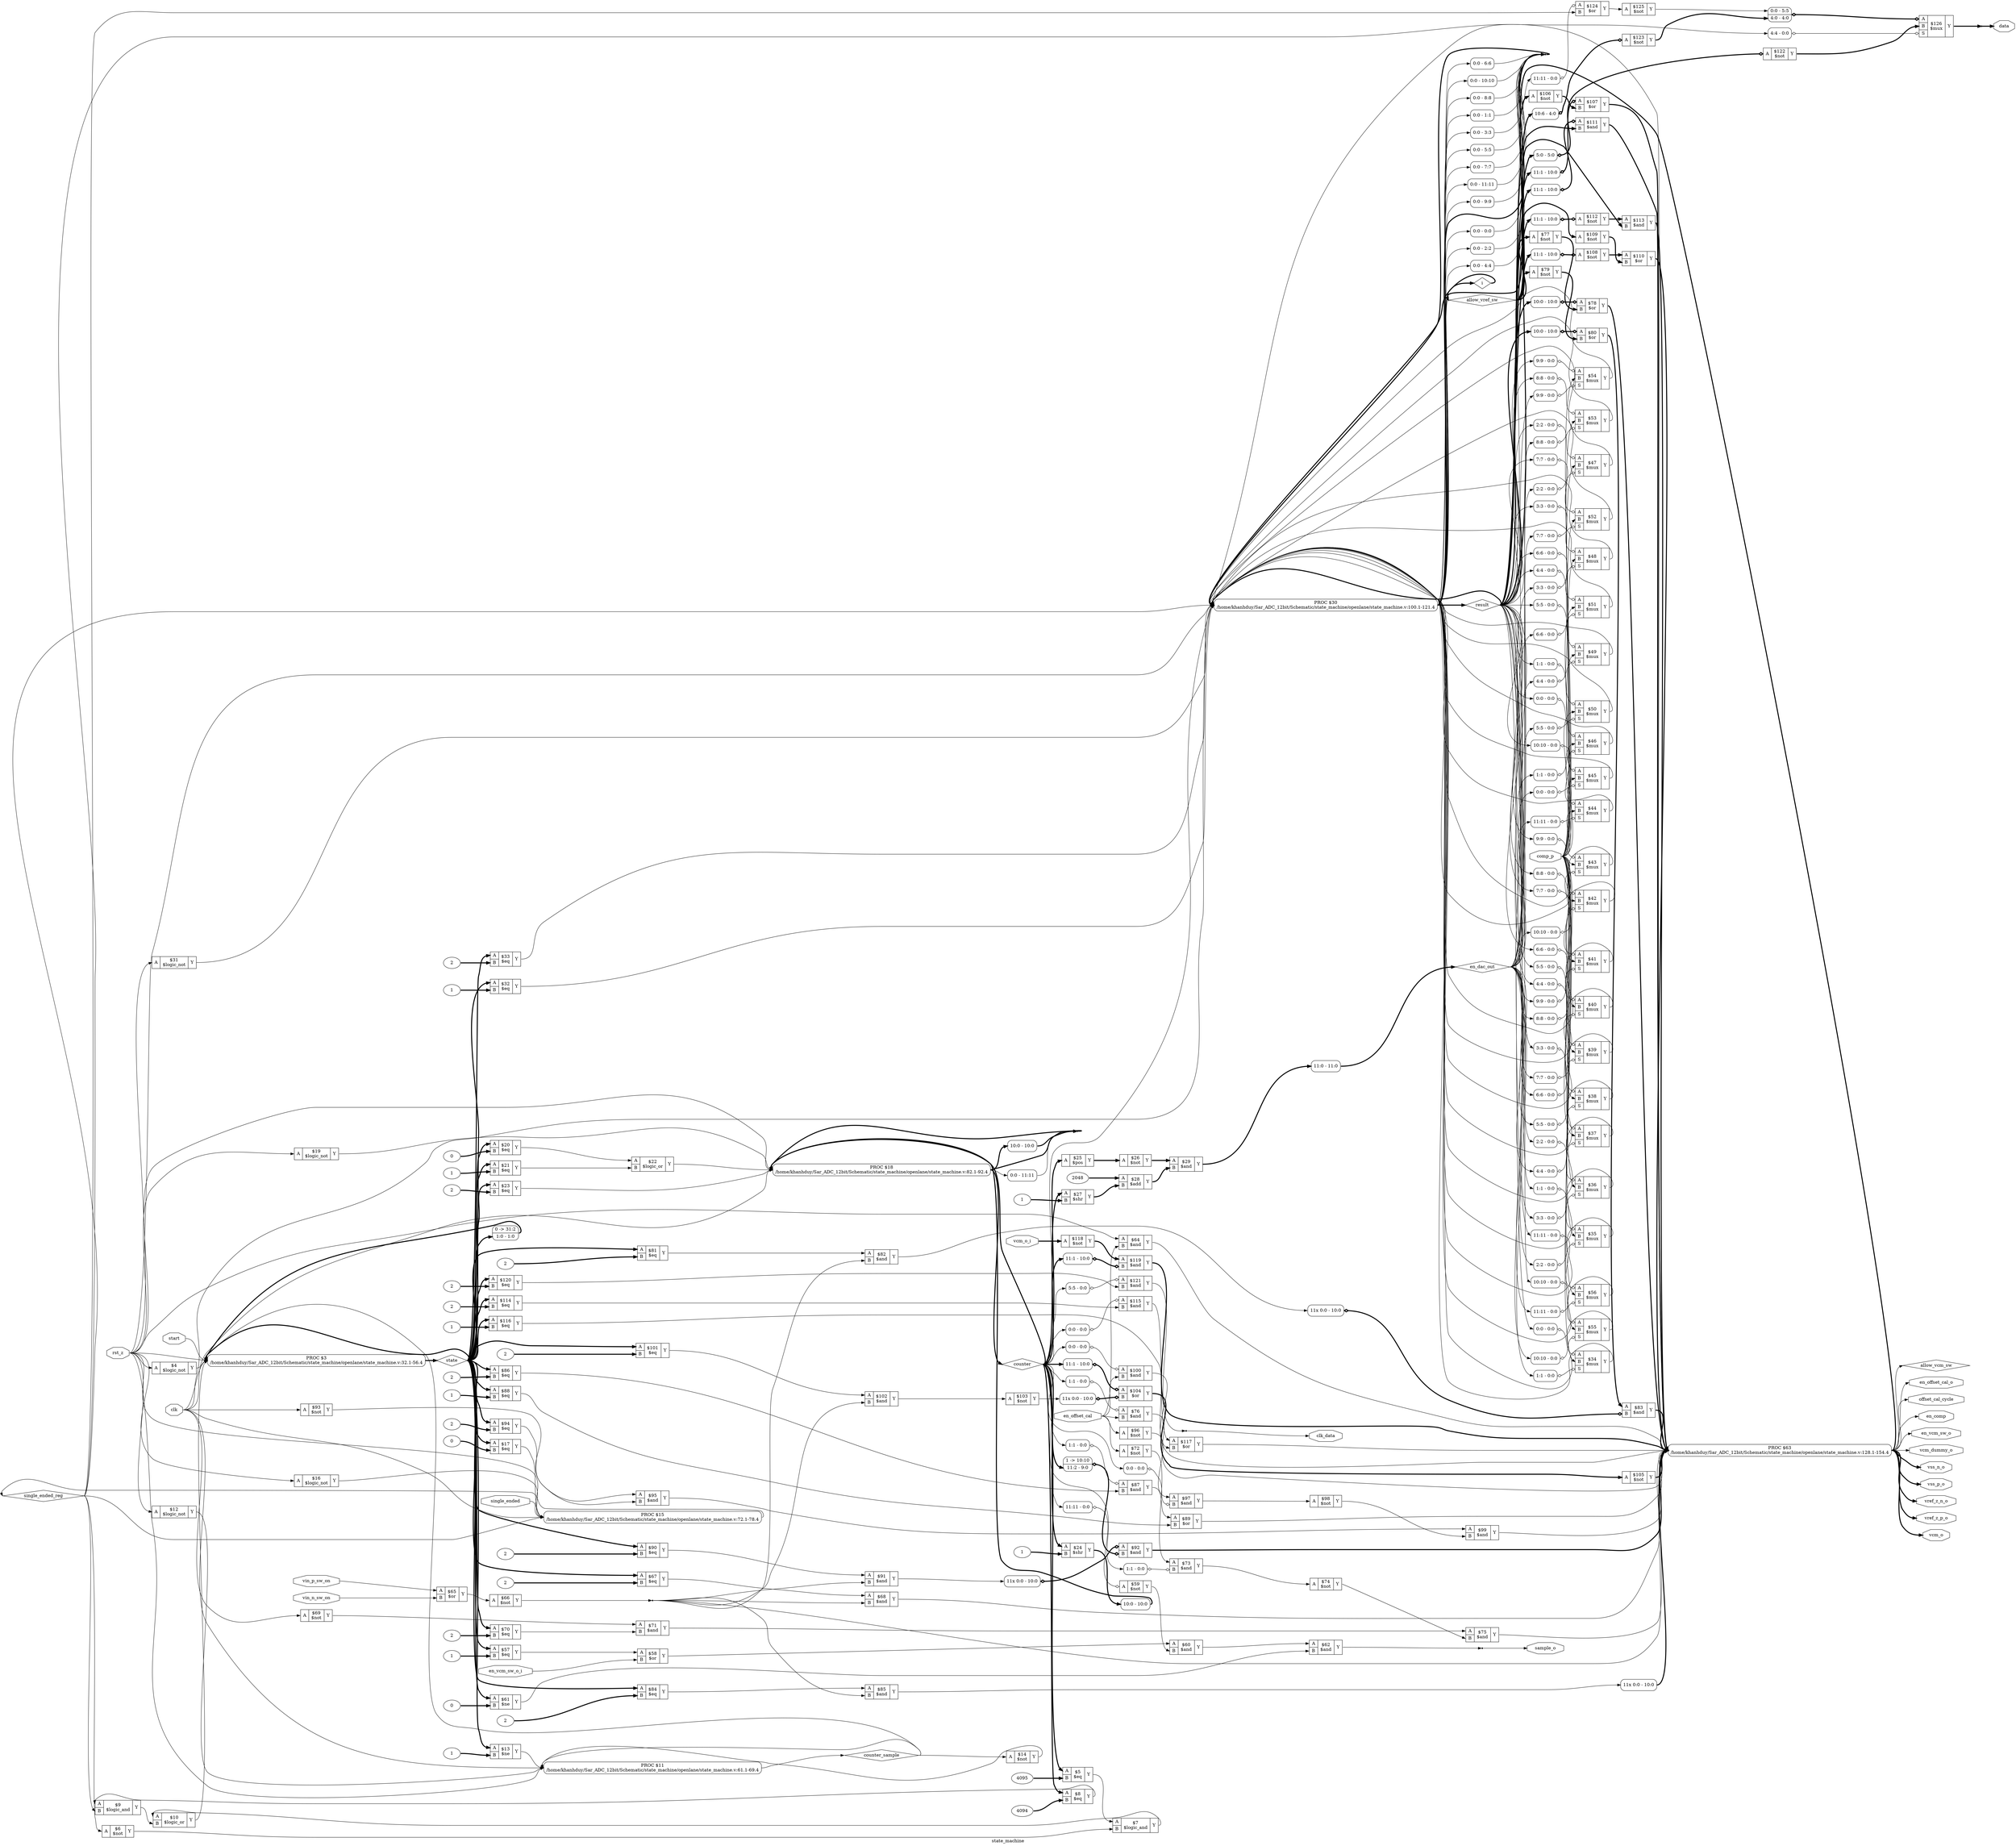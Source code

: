 digraph "state_machine" {
label="state_machine";
rankdir="LR";
remincross=true;
n151 [ shape=diamond, label="allow_vref_sw", color="black", fontcolor="black"];
n152 [ shape=diamond, label="allow_vcm_sw", color="black", fontcolor="black"];
n153 [ shape=diamond, label="en_dac_out", color="black", fontcolor="black"];
n154 [ shape=diamond, label="i", color="black", fontcolor="black"];
n155 [ shape=diamond, label="counter", color="black", fontcolor="black"];
n156 [ shape=diamond, label="single_ended_reg", color="black", fontcolor="black"];
n157 [ shape=diamond, label="counter_sample", color="black", fontcolor="black"];
n158 [ shape=diamond, label="result", color="black", fontcolor="black"];
n159 [ shape=diamond, label="state", color="black", fontcolor="black"];
n160 [ shape=octagon, label="en_offset_cal_o", color="black", fontcolor="black"];
n161 [ shape=octagon, label="offset_cal_cycle", color="black", fontcolor="black"];
n162 [ shape=octagon, label="en_comp", color="black", fontcolor="black"];
n163 [ shape=octagon, label="en_vcm_sw_o", color="black", fontcolor="black"];
n164 [ shape=octagon, label="vcm_dummy_o", color="black", fontcolor="black"];
n165 [ shape=octagon, label="vss_n_o", color="black", fontcolor="black"];
n166 [ shape=octagon, label="vss_p_o", color="black", fontcolor="black"];
n167 [ shape=octagon, label="vref_z_n_o", color="black", fontcolor="black"];
n168 [ shape=octagon, label="vref_z_p_o", color="black", fontcolor="black"];
n169 [ shape=octagon, label="vcm_o", color="black", fontcolor="black"];
n170 [ shape=octagon, label="sample_o", color="black", fontcolor="black"];
n171 [ shape=octagon, label="clk_data", color="black", fontcolor="black"];
n172 [ shape=octagon, label="data", color="black", fontcolor="black"];
n173 [ shape=octagon, label="vcm_o_i", color="black", fontcolor="black"];
n174 [ shape=octagon, label="en_vcm_sw_o_i", color="black", fontcolor="black"];
n175 [ shape=octagon, label="vin_n_sw_on", color="black", fontcolor="black"];
n176 [ shape=octagon, label="vin_p_sw_on", color="black", fontcolor="black"];
n177 [ shape=octagon, label="comp_p", color="black", fontcolor="black"];
n178 [ shape=octagon, label="en_offset_cal", color="black", fontcolor="black"];
n179 [ shape=octagon, label="single_ended", color="black", fontcolor="black"];
n180 [ shape=octagon, label="start", color="black", fontcolor="black"];
n181 [ shape=octagon, label="rst_z", color="black", fontcolor="black"];
n182 [ shape=octagon, label="clk", color="black", fontcolor="black"];
c187 [ shape=record, label="{{<p183> A|<p184> B|<p185> S}|$126\n$mux|{<p186> Y}}",  ];
x0 [ shape=record, style=rounded, label="<s0> 4:4 - 0:0 ", color="black", fontcolor="black" ];
x0:e -> c187:p185:w [arrowhead=odiamond, arrowtail=odiamond, dir=both, color="black", fontcolor="black", label=""];
x1 [ shape=record, style=rounded, label="<s1> 0:0 - 5:5 |<s0> 4:0 - 4:0 ", color="black", fontcolor="black" ];
x1:e -> c187:p183:w [arrowhead=odiamond, arrowtail=odiamond, dir=both, color="black", fontcolor="black", style="setlinewidth(3)", label=""];
c188 [ shape=record, label="{{<p183> A}|$125\n$not|{<p186> Y}}",  ];
c189 [ shape=record, label="{{<p183> A|<p184> B}|$124\n$or|{<p186> Y}}",  ];
x2 [ shape=record, style=rounded, label="<s0> 11:11 - 0:0 ", color="black", fontcolor="black" ];
x2:e -> c189:p183:w [arrowhead=odiamond, arrowtail=odiamond, dir=both, color="black", fontcolor="black", label=""];
c190 [ shape=record, label="{{<p183> A}|$123\n$not|{<p186> Y}}",  ];
x3 [ shape=record, style=rounded, label="<s0> 10:6 - 4:0 ", color="black", fontcolor="black" ];
x3:e -> c190:p183:w [arrowhead=odiamond, arrowtail=odiamond, dir=both, color="black", fontcolor="black", style="setlinewidth(3)", label=""];
c191 [ shape=record, label="{{<p183> A}|$122\n$not|{<p186> Y}}",  ];
x4 [ shape=record, style=rounded, label="<s0> 5:0 - 5:0 ", color="black", fontcolor="black" ];
x4:e -> c191:p183:w [arrowhead=odiamond, arrowtail=odiamond, dir=both, color="black", fontcolor="black", style="setlinewidth(3)", label=""];
c192 [ shape=record, label="{{<p183> A|<p184> B}|$121\n$and|{<p186> Y}}",  ];
x5 [ shape=record, style=rounded, label="<s0> 5:5 - 0:0 ", color="black", fontcolor="black" ];
x5:e -> c192:p183:w [arrowhead=odiamond, arrowtail=odiamond, dir=both, color="black", fontcolor="black", label=""];
v6 [ label="2" ];
c193 [ shape=record, label="{{<p183> A|<p184> B}|$120\n$eq|{<p186> Y}}",  ];
c194 [ shape=record, label="{{<p183> A|<p184> B}|$119\n$and|{<p186> Y}}",  ];
x7 [ shape=record, style=rounded, label="<s0> 11:1 - 10:0 ", color="black", fontcolor="black" ];
x7:e -> c194:p184:w [arrowhead=odiamond, arrowtail=odiamond, dir=both, color="black", fontcolor="black", style="setlinewidth(3)", label=""];
c195 [ shape=record, label="{{<p183> A}|$118\n$not|{<p186> Y}}",  ];
c196 [ shape=record, label="{{<p183> A|<p184> B}|$117\n$or|{<p186> Y}}",  ];
v8 [ label="1" ];
c197 [ shape=record, label="{{<p183> A|<p184> B}|$116\n$eq|{<p186> Y}}",  ];
c198 [ shape=record, label="{{<p183> A|<p184> B}|$115\n$and|{<p186> Y}}",  ];
x9 [ shape=record, style=rounded, label="<s0> 0:0 - 0:0 ", color="black", fontcolor="black" ];
x9:e -> c198:p183:w [arrowhead=odiamond, arrowtail=odiamond, dir=both, color="black", fontcolor="black", label=""];
v10 [ label="2" ];
c199 [ shape=record, label="{{<p183> A|<p184> B}|$114\n$eq|{<p186> Y}}",  ];
c200 [ shape=record, label="{{<p183> A|<p184> B}|$113\n$and|{<p186> Y}}",  ];
c201 [ shape=record, label="{{<p183> A}|$112\n$not|{<p186> Y}}",  ];
x11 [ shape=record, style=rounded, label="<s0> 11:1 - 10:0 ", color="black", fontcolor="black" ];
x11:e -> c201:p183:w [arrowhead=odiamond, arrowtail=odiamond, dir=both, color="black", fontcolor="black", style="setlinewidth(3)", label=""];
c202 [ shape=record, label="{{<p183> A|<p184> B}|$111\n$and|{<p186> Y}}",  ];
x12 [ shape=record, style=rounded, label="<s0> 11:1 - 10:0 ", color="black", fontcolor="black" ];
x12:e -> c202:p183:w [arrowhead=odiamond, arrowtail=odiamond, dir=both, color="black", fontcolor="black", style="setlinewidth(3)", label=""];
c203 [ shape=record, label="{{<p183> A|<p184> B}|$110\n$or|{<p186> Y}}",  ];
c204 [ shape=record, label="{{<p183> A}|$109\n$not|{<p186> Y}}",  ];
c205 [ shape=record, label="{{<p183> A}|$108\n$not|{<p186> Y}}",  ];
x13 [ shape=record, style=rounded, label="<s0> 11:1 - 10:0 ", color="black", fontcolor="black" ];
x13:e -> c205:p183:w [arrowhead=odiamond, arrowtail=odiamond, dir=both, color="black", fontcolor="black", style="setlinewidth(3)", label=""];
c206 [ shape=record, label="{{<p183> A|<p184> B}|$107\n$or|{<p186> Y}}",  ];
x14 [ shape=record, style=rounded, label="<s0> 11:1 - 10:0 ", color="black", fontcolor="black" ];
x14:e -> c206:p183:w [arrowhead=odiamond, arrowtail=odiamond, dir=both, color="black", fontcolor="black", style="setlinewidth(3)", label=""];
c207 [ shape=record, label="{{<p183> A}|$106\n$not|{<p186> Y}}",  ];
c208 [ shape=record, label="{{<p183> A}|$105\n$not|{<p186> Y}}",  ];
c209 [ shape=record, label="{{<p183> A|<p184> B}|$104\n$or|{<p186> Y}}",  ];
x15 [ shape=record, style=rounded, label="<s10> 11x 0:0 - 10:0 ", color="black", fontcolor="black" ];
x15:e -> c209:p184:w [arrowhead=odiamond, arrowtail=odiamond, dir=both, color="black", fontcolor="black", style="setlinewidth(3)", label=""];
x16 [ shape=record, style=rounded, label="<s0> 11:1 - 10:0 ", color="black", fontcolor="black" ];
x16:e -> c209:p183:w [arrowhead=odiamond, arrowtail=odiamond, dir=both, color="black", fontcolor="black", style="setlinewidth(3)", label=""];
c210 [ shape=record, label="{{<p183> A}|$103\n$not|{<p186> Y}}",  ];
c211 [ shape=record, label="{{<p183> A|<p184> B}|$102\n$and|{<p186> Y}}",  ];
v17 [ label="2" ];
c212 [ shape=record, label="{{<p183> A|<p184> B}|$101\n$eq|{<p186> Y}}",  ];
c213 [ shape=record, label="{{<p183> A|<p184> B}|$100\n$and|{<p186> Y}}",  ];
x18 [ shape=record, style=rounded, label="<s0> 0:0 - 0:0 ", color="black", fontcolor="black" ];
x18:e -> c213:p183:w [arrowhead=odiamond, arrowtail=odiamond, dir=both, color="black", fontcolor="black", label=""];
c214 [ shape=record, label="{{<p183> A|<p184> B}|$99\n$and|{<p186> Y}}",  ];
c215 [ shape=record, label="{{<p183> A}|$98\n$not|{<p186> Y}}",  ];
c216 [ shape=record, label="{{<p183> A|<p184> B}|$97\n$and|{<p186> Y}}",  ];
x19 [ shape=record, style=rounded, label="<s0> 0:0 - 0:0 ", color="black", fontcolor="black" ];
x19:e -> c216:p184:w [arrowhead=odiamond, arrowtail=odiamond, dir=both, color="black", fontcolor="black", label=""];
c217 [ shape=record, label="{{<p183> A}|$96\n$not|{<p186> Y}}",  ];
c218 [ shape=record, label="{{<p183> A|<p184> B}|$95\n$and|{<p186> Y}}",  ];
v20 [ label="2" ];
c219 [ shape=record, label="{{<p183> A|<p184> B}|$94\n$eq|{<p186> Y}}",  ];
c220 [ shape=record, label="{{<p183> A}|$93\n$not|{<p186> Y}}",  ];
c221 [ shape=record, label="{{<p183> A|<p184> B}|$92\n$and|{<p186> Y}}",  ];
x21 [ shape=record, style=rounded, label="1 -&gt; 10:10 |<s0> 11:2 - 9:0 ", color="black", fontcolor="black" ];
x21:e -> c221:p184:w [arrowhead=odiamond, arrowtail=odiamond, dir=both, color="black", fontcolor="black", style="setlinewidth(3)", label=""];
x22 [ shape=record, style=rounded, label="<s10> 11x 0:0 - 10:0 ", color="black", fontcolor="black" ];
x22:e -> c221:p183:w [arrowhead=odiamond, arrowtail=odiamond, dir=both, color="black", fontcolor="black", style="setlinewidth(3)", label=""];
c222 [ shape=record, label="{{<p183> A|<p184> B}|$91\n$and|{<p186> Y}}",  ];
v23 [ label="2" ];
c223 [ shape=record, label="{{<p183> A|<p184> B}|$90\n$eq|{<p186> Y}}",  ];
c224 [ shape=record, label="{{<p183> A|<p184> B}|$89\n$or|{<p186> Y}}",  ];
v24 [ label="1" ];
c225 [ shape=record, label="{{<p183> A|<p184> B}|$88\n$eq|{<p186> Y}}",  ];
c226 [ shape=record, label="{{<p183> A|<p184> B}|$87\n$and|{<p186> Y}}",  ];
x25 [ shape=record, style=rounded, label="<s0> 1:1 - 0:0 ", color="black", fontcolor="black" ];
x25:e -> c226:p183:w [arrowhead=odiamond, arrowtail=odiamond, dir=both, color="black", fontcolor="black", label=""];
v26 [ label="2" ];
c227 [ shape=record, label="{{<p183> A|<p184> B}|$86\n$eq|{<p186> Y}}",  ];
c228 [ shape=record, label="{{<p183> A|<p184> B}|$85\n$and|{<p186> Y}}",  ];
v27 [ label="2" ];
c229 [ shape=record, label="{{<p183> A|<p184> B}|$84\n$eq|{<p186> Y}}",  ];
c230 [ shape=record, label="{{<p183> A|<p184> B}|$83\n$and|{<p186> Y}}",  ];
x28 [ shape=record, style=rounded, label="<s10> 11x 0:0 - 10:0 ", color="black", fontcolor="black" ];
x28:e -> c230:p184:w [arrowhead=odiamond, arrowtail=odiamond, dir=both, color="black", fontcolor="black", style="setlinewidth(3)", label=""];
c231 [ shape=record, label="{{<p183> A|<p184> B}|$82\n$and|{<p186> Y}}",  ];
v29 [ label="2" ];
c232 [ shape=record, label="{{<p183> A|<p184> B}|$81\n$eq|{<p186> Y}}",  ];
c233 [ shape=record, label="{{<p183> A|<p184> B}|$80\n$or|{<p186> Y}}",  ];
x30 [ shape=record, style=rounded, label="<s0> 10:0 - 10:0 ", color="black", fontcolor="black" ];
x30:e -> c233:p183:w [arrowhead=odiamond, arrowtail=odiamond, dir=both, color="black", fontcolor="black", style="setlinewidth(3)", label=""];
c234 [ shape=record, label="{{<p183> A}|$79\n$not|{<p186> Y}}",  ];
c235 [ shape=record, label="{{<p183> A|<p184> B}|$78\n$or|{<p186> Y}}",  ];
x31 [ shape=record, style=rounded, label="<s0> 10:0 - 10:0 ", color="black", fontcolor="black" ];
x31:e -> c235:p183:w [arrowhead=odiamond, arrowtail=odiamond, dir=both, color="black", fontcolor="black", style="setlinewidth(3)", label=""];
c236 [ shape=record, label="{{<p183> A}|$77\n$not|{<p186> Y}}",  ];
c237 [ shape=record, label="{{<p183> A|<p184> B}|$76\n$and|{<p186> Y}}",  ];
x32 [ shape=record, style=rounded, label="<s0> 1:1 - 0:0 ", color="black", fontcolor="black" ];
x32:e -> c237:p183:w [arrowhead=odiamond, arrowtail=odiamond, dir=both, color="black", fontcolor="black", label=""];
c238 [ shape=record, label="{{<p183> A|<p184> B}|$75\n$and|{<p186> Y}}",  ];
c239 [ shape=record, label="{{<p183> A}|$74\n$not|{<p186> Y}}",  ];
c240 [ shape=record, label="{{<p183> A|<p184> B}|$73\n$and|{<p186> Y}}",  ];
x33 [ shape=record, style=rounded, label="<s0> 1:1 - 0:0 ", color="black", fontcolor="black" ];
x33:e -> c240:p184:w [arrowhead=odiamond, arrowtail=odiamond, dir=both, color="black", fontcolor="black", label=""];
c241 [ shape=record, label="{{<p183> A}|$72\n$not|{<p186> Y}}",  ];
c242 [ shape=record, label="{{<p183> A|<p184> B}|$71\n$and|{<p186> Y}}",  ];
v34 [ label="2" ];
c243 [ shape=record, label="{{<p183> A|<p184> B}|$70\n$eq|{<p186> Y}}",  ];
c244 [ shape=record, label="{{<p183> A}|$69\n$not|{<p186> Y}}",  ];
c245 [ shape=record, label="{{<p183> A|<p184> B}|$68\n$and|{<p186> Y}}",  ];
v35 [ label="2" ];
c246 [ shape=record, label="{{<p183> A|<p184> B}|$67\n$eq|{<p186> Y}}",  ];
c247 [ shape=record, label="{{<p183> A}|$66\n$not|{<p186> Y}}",  ];
c248 [ shape=record, label="{{<p183> A|<p184> B}|$65\n$or|{<p186> Y}}",  ];
c249 [ shape=record, label="{{<p183> A|<p184> B}|$64\n$and|{<p186> Y}}",  ];
c250 [ shape=record, label="{{<p183> A|<p184> B}|$62\n$and|{<p186> Y}}",  ];
v36 [ label="0" ];
c251 [ shape=record, label="{{<p183> A|<p184> B}|$61\n$ne|{<p186> Y}}",  ];
c252 [ shape=record, label="{{<p183> A|<p184> B}|$60\n$and|{<p186> Y}}",  ];
c253 [ shape=record, label="{{<p183> A}|$59\n$not|{<p186> Y}}",  ];
x37 [ shape=record, style=rounded, label="<s0> 11:11 - 0:0 ", color="black", fontcolor="black" ];
x37:e -> c253:p183:w [arrowhead=odiamond, arrowtail=odiamond, dir=both, color="black", fontcolor="black", label=""];
c254 [ shape=record, label="{{<p183> A|<p184> B}|$58\n$or|{<p186> Y}}",  ];
v38 [ label="1" ];
c255 [ shape=record, label="{{<p183> A|<p184> B}|$57\n$eq|{<p186> Y}}",  ];
c256 [ shape=record, label="{{<p183> A|<p184> B|<p185> S}|$56\n$mux|{<p186> Y}}",  ];
x39 [ shape=record, style=rounded, label="<s0> 11:11 - 0:0 ", color="black", fontcolor="black" ];
x39:e -> c256:p185:w [arrowhead=odiamond, arrowtail=odiamond, dir=both, color="black", fontcolor="black", label=""];
x40 [ shape=record, style=rounded, label="<s0> 11:11 - 0:0 ", color="black", fontcolor="black" ];
x40:e -> c256:p183:w [arrowhead=odiamond, arrowtail=odiamond, dir=both, color="black", fontcolor="black", label=""];
c257 [ shape=record, label="{{<p183> A|<p184> B|<p185> S}|$55\n$mux|{<p186> Y}}",  ];
x41 [ shape=record, style=rounded, label="<s0> 10:10 - 0:0 ", color="black", fontcolor="black" ];
x41:e -> c257:p185:w [arrowhead=odiamond, arrowtail=odiamond, dir=both, color="black", fontcolor="black", label=""];
x42 [ shape=record, style=rounded, label="<s0> 10:10 - 0:0 ", color="black", fontcolor="black" ];
x42:e -> c257:p183:w [arrowhead=odiamond, arrowtail=odiamond, dir=both, color="black", fontcolor="black", label=""];
c258 [ shape=record, label="{{<p183> A|<p184> B|<p185> S}|$54\n$mux|{<p186> Y}}",  ];
x43 [ shape=record, style=rounded, label="<s0> 9:9 - 0:0 ", color="black", fontcolor="black" ];
x43:e -> c258:p185:w [arrowhead=odiamond, arrowtail=odiamond, dir=both, color="black", fontcolor="black", label=""];
x44 [ shape=record, style=rounded, label="<s0> 9:9 - 0:0 ", color="black", fontcolor="black" ];
x44:e -> c258:p183:w [arrowhead=odiamond, arrowtail=odiamond, dir=both, color="black", fontcolor="black", label=""];
c259 [ shape=record, label="{{<p183> A|<p184> B|<p185> S}|$53\n$mux|{<p186> Y}}",  ];
x45 [ shape=record, style=rounded, label="<s0> 8:8 - 0:0 ", color="black", fontcolor="black" ];
x45:e -> c259:p185:w [arrowhead=odiamond, arrowtail=odiamond, dir=both, color="black", fontcolor="black", label=""];
x46 [ shape=record, style=rounded, label="<s0> 8:8 - 0:0 ", color="black", fontcolor="black" ];
x46:e -> c259:p183:w [arrowhead=odiamond, arrowtail=odiamond, dir=both, color="black", fontcolor="black", label=""];
c260 [ shape=record, label="{{<p183> A|<p184> B|<p185> S}|$52\n$mux|{<p186> Y}}",  ];
x47 [ shape=record, style=rounded, label="<s0> 7:7 - 0:0 ", color="black", fontcolor="black" ];
x47:e -> c260:p185:w [arrowhead=odiamond, arrowtail=odiamond, dir=both, color="black", fontcolor="black", label=""];
x48 [ shape=record, style=rounded, label="<s0> 7:7 - 0:0 ", color="black", fontcolor="black" ];
x48:e -> c260:p183:w [arrowhead=odiamond, arrowtail=odiamond, dir=both, color="black", fontcolor="black", label=""];
c261 [ shape=record, label="{{<p183> A|<p184> B|<p185> S}|$51\n$mux|{<p186> Y}}",  ];
x49 [ shape=record, style=rounded, label="<s0> 6:6 - 0:0 ", color="black", fontcolor="black" ];
x49:e -> c261:p185:w [arrowhead=odiamond, arrowtail=odiamond, dir=both, color="black", fontcolor="black", label=""];
x50 [ shape=record, style=rounded, label="<s0> 6:6 - 0:0 ", color="black", fontcolor="black" ];
x50:e -> c261:p183:w [arrowhead=odiamond, arrowtail=odiamond, dir=both, color="black", fontcolor="black", label=""];
c262 [ shape=record, label="{{<p183> A|<p184> B|<p185> S}|$50\n$mux|{<p186> Y}}",  ];
x51 [ shape=record, style=rounded, label="<s0> 5:5 - 0:0 ", color="black", fontcolor="black" ];
x51:e -> c262:p185:w [arrowhead=odiamond, arrowtail=odiamond, dir=both, color="black", fontcolor="black", label=""];
x52 [ shape=record, style=rounded, label="<s0> 5:5 - 0:0 ", color="black", fontcolor="black" ];
x52:e -> c262:p183:w [arrowhead=odiamond, arrowtail=odiamond, dir=both, color="black", fontcolor="black", label=""];
c263 [ shape=record, label="{{<p183> A|<p184> B|<p185> S}|$49\n$mux|{<p186> Y}}",  ];
x53 [ shape=record, style=rounded, label="<s0> 4:4 - 0:0 ", color="black", fontcolor="black" ];
x53:e -> c263:p185:w [arrowhead=odiamond, arrowtail=odiamond, dir=both, color="black", fontcolor="black", label=""];
x54 [ shape=record, style=rounded, label="<s0> 4:4 - 0:0 ", color="black", fontcolor="black" ];
x54:e -> c263:p183:w [arrowhead=odiamond, arrowtail=odiamond, dir=both, color="black", fontcolor="black", label=""];
c264 [ shape=record, label="{{<p183> A|<p184> B|<p185> S}|$48\n$mux|{<p186> Y}}",  ];
x55 [ shape=record, style=rounded, label="<s0> 3:3 - 0:0 ", color="black", fontcolor="black" ];
x55:e -> c264:p185:w [arrowhead=odiamond, arrowtail=odiamond, dir=both, color="black", fontcolor="black", label=""];
x56 [ shape=record, style=rounded, label="<s0> 3:3 - 0:0 ", color="black", fontcolor="black" ];
x56:e -> c264:p183:w [arrowhead=odiamond, arrowtail=odiamond, dir=both, color="black", fontcolor="black", label=""];
c265 [ shape=record, label="{{<p183> A|<p184> B|<p185> S}|$47\n$mux|{<p186> Y}}",  ];
x57 [ shape=record, style=rounded, label="<s0> 2:2 - 0:0 ", color="black", fontcolor="black" ];
x57:e -> c265:p185:w [arrowhead=odiamond, arrowtail=odiamond, dir=both, color="black", fontcolor="black", label=""];
x58 [ shape=record, style=rounded, label="<s0> 2:2 - 0:0 ", color="black", fontcolor="black" ];
x58:e -> c265:p183:w [arrowhead=odiamond, arrowtail=odiamond, dir=both, color="black", fontcolor="black", label=""];
c266 [ shape=record, label="{{<p183> A|<p184> B|<p185> S}|$46\n$mux|{<p186> Y}}",  ];
x59 [ shape=record, style=rounded, label="<s0> 1:1 - 0:0 ", color="black", fontcolor="black" ];
x59:e -> c266:p185:w [arrowhead=odiamond, arrowtail=odiamond, dir=both, color="black", fontcolor="black", label=""];
x60 [ shape=record, style=rounded, label="<s0> 1:1 - 0:0 ", color="black", fontcolor="black" ];
x60:e -> c266:p183:w [arrowhead=odiamond, arrowtail=odiamond, dir=both, color="black", fontcolor="black", label=""];
c267 [ shape=record, label="{{<p183> A|<p184> B|<p185> S}|$45\n$mux|{<p186> Y}}",  ];
x61 [ shape=record, style=rounded, label="<s0> 0:0 - 0:0 ", color="black", fontcolor="black" ];
x61:e -> c267:p185:w [arrowhead=odiamond, arrowtail=odiamond, dir=both, color="black", fontcolor="black", label=""];
x62 [ shape=record, style=rounded, label="<s0> 0:0 - 0:0 ", color="black", fontcolor="black" ];
x62:e -> c267:p183:w [arrowhead=odiamond, arrowtail=odiamond, dir=both, color="black", fontcolor="black", label=""];
c268 [ shape=record, label="{{<p183> A|<p184> B|<p185> S}|$44\n$mux|{<p186> Y}}",  ];
x63 [ shape=record, style=rounded, label="<s0> 11:11 - 0:0 ", color="black", fontcolor="black" ];
x63:e -> c268:p185:w [arrowhead=odiamond, arrowtail=odiamond, dir=both, color="black", fontcolor="black", label=""];
x64 [ shape=record, style=rounded, label="<s0> 10:10 - 0:0 ", color="black", fontcolor="black" ];
x64:e -> c268:p183:w [arrowhead=odiamond, arrowtail=odiamond, dir=both, color="black", fontcolor="black", label=""];
c269 [ shape=record, label="{{<p183> A|<p184> B|<p185> S}|$43\n$mux|{<p186> Y}}",  ];
x65 [ shape=record, style=rounded, label="<s0> 10:10 - 0:0 ", color="black", fontcolor="black" ];
x65:e -> c269:p185:w [arrowhead=odiamond, arrowtail=odiamond, dir=both, color="black", fontcolor="black", label=""];
x66 [ shape=record, style=rounded, label="<s0> 9:9 - 0:0 ", color="black", fontcolor="black" ];
x66:e -> c269:p183:w [arrowhead=odiamond, arrowtail=odiamond, dir=both, color="black", fontcolor="black", label=""];
c270 [ shape=record, label="{{<p183> A|<p184> B|<p185> S}|$42\n$mux|{<p186> Y}}",  ];
x67 [ shape=record, style=rounded, label="<s0> 9:9 - 0:0 ", color="black", fontcolor="black" ];
x67:e -> c270:p185:w [arrowhead=odiamond, arrowtail=odiamond, dir=both, color="black", fontcolor="black", label=""];
x68 [ shape=record, style=rounded, label="<s0> 8:8 - 0:0 ", color="black", fontcolor="black" ];
x68:e -> c270:p183:w [arrowhead=odiamond, arrowtail=odiamond, dir=both, color="black", fontcolor="black", label=""];
c271 [ shape=record, label="{{<p183> A|<p184> B|<p185> S}|$41\n$mux|{<p186> Y}}",  ];
x69 [ shape=record, style=rounded, label="<s0> 8:8 - 0:0 ", color="black", fontcolor="black" ];
x69:e -> c271:p185:w [arrowhead=odiamond, arrowtail=odiamond, dir=both, color="black", fontcolor="black", label=""];
x70 [ shape=record, style=rounded, label="<s0> 7:7 - 0:0 ", color="black", fontcolor="black" ];
x70:e -> c271:p183:w [arrowhead=odiamond, arrowtail=odiamond, dir=both, color="black", fontcolor="black", label=""];
c272 [ shape=record, label="{{<p183> A|<p184> B|<p185> S}|$40\n$mux|{<p186> Y}}",  ];
x71 [ shape=record, style=rounded, label="<s0> 7:7 - 0:0 ", color="black", fontcolor="black" ];
x71:e -> c272:p185:w [arrowhead=odiamond, arrowtail=odiamond, dir=both, color="black", fontcolor="black", label=""];
x72 [ shape=record, style=rounded, label="<s0> 6:6 - 0:0 ", color="black", fontcolor="black" ];
x72:e -> c272:p183:w [arrowhead=odiamond, arrowtail=odiamond, dir=both, color="black", fontcolor="black", label=""];
c273 [ shape=record, label="{{<p183> A|<p184> B|<p185> S}|$39\n$mux|{<p186> Y}}",  ];
x73 [ shape=record, style=rounded, label="<s0> 6:6 - 0:0 ", color="black", fontcolor="black" ];
x73:e -> c273:p185:w [arrowhead=odiamond, arrowtail=odiamond, dir=both, color="black", fontcolor="black", label=""];
x74 [ shape=record, style=rounded, label="<s0> 5:5 - 0:0 ", color="black", fontcolor="black" ];
x74:e -> c273:p183:w [arrowhead=odiamond, arrowtail=odiamond, dir=both, color="black", fontcolor="black", label=""];
c274 [ shape=record, label="{{<p183> A|<p184> B|<p185> S}|$38\n$mux|{<p186> Y}}",  ];
x75 [ shape=record, style=rounded, label="<s0> 5:5 - 0:0 ", color="black", fontcolor="black" ];
x75:e -> c274:p185:w [arrowhead=odiamond, arrowtail=odiamond, dir=both, color="black", fontcolor="black", label=""];
x76 [ shape=record, style=rounded, label="<s0> 4:4 - 0:0 ", color="black", fontcolor="black" ];
x76:e -> c274:p183:w [arrowhead=odiamond, arrowtail=odiamond, dir=both, color="black", fontcolor="black", label=""];
c275 [ shape=record, label="{{<p183> A|<p184> B|<p185> S}|$37\n$mux|{<p186> Y}}",  ];
x77 [ shape=record, style=rounded, label="<s0> 4:4 - 0:0 ", color="black", fontcolor="black" ];
x77:e -> c275:p185:w [arrowhead=odiamond, arrowtail=odiamond, dir=both, color="black", fontcolor="black", label=""];
x78 [ shape=record, style=rounded, label="<s0> 3:3 - 0:0 ", color="black", fontcolor="black" ];
x78:e -> c275:p183:w [arrowhead=odiamond, arrowtail=odiamond, dir=both, color="black", fontcolor="black", label=""];
c276 [ shape=record, label="{{<p183> A|<p184> B|<p185> S}|$36\n$mux|{<p186> Y}}",  ];
x79 [ shape=record, style=rounded, label="<s0> 3:3 - 0:0 ", color="black", fontcolor="black" ];
x79:e -> c276:p185:w [arrowhead=odiamond, arrowtail=odiamond, dir=both, color="black", fontcolor="black", label=""];
x80 [ shape=record, style=rounded, label="<s0> 2:2 - 0:0 ", color="black", fontcolor="black" ];
x80:e -> c276:p183:w [arrowhead=odiamond, arrowtail=odiamond, dir=both, color="black", fontcolor="black", label=""];
c277 [ shape=record, label="{{<p183> A|<p184> B|<p185> S}|$35\n$mux|{<p186> Y}}",  ];
x81 [ shape=record, style=rounded, label="<s0> 2:2 - 0:0 ", color="black", fontcolor="black" ];
x81:e -> c277:p185:w [arrowhead=odiamond, arrowtail=odiamond, dir=both, color="black", fontcolor="black", label=""];
x82 [ shape=record, style=rounded, label="<s0> 1:1 - 0:0 ", color="black", fontcolor="black" ];
x82:e -> c277:p183:w [arrowhead=odiamond, arrowtail=odiamond, dir=both, color="black", fontcolor="black", label=""];
c278 [ shape=record, label="{{<p183> A|<p184> B|<p185> S}|$34\n$mux|{<p186> Y}}",  ];
x83 [ shape=record, style=rounded, label="<s0> 1:1 - 0:0 ", color="black", fontcolor="black" ];
x83:e -> c278:p185:w [arrowhead=odiamond, arrowtail=odiamond, dir=both, color="black", fontcolor="black", label=""];
x84 [ shape=record, style=rounded, label="<s0> 0:0 - 0:0 ", color="black", fontcolor="black" ];
x84:e -> c278:p183:w [arrowhead=odiamond, arrowtail=odiamond, dir=both, color="black", fontcolor="black", label=""];
v85 [ label="2" ];
c279 [ shape=record, label="{{<p183> A|<p184> B}|$33\n$eq|{<p186> Y}}",  ];
v86 [ label="1" ];
c280 [ shape=record, label="{{<p183> A|<p184> B}|$32\n$eq|{<p186> Y}}",  ];
c281 [ shape=record, label="{{<p183> A}|$31\n$logic_not|{<p186> Y}}",  ];
c282 [ shape=record, label="{{<p183> A|<p184> B}|$29\n$and|{<p186> Y}}",  ];
v87 [ label="2048" ];
c283 [ shape=record, label="{{<p183> A|<p184> B}|$28\n$add|{<p186> Y}}",  ];
v88 [ label="1" ];
c284 [ shape=record, label="{{<p183> A|<p184> B}|$27\n$shr|{<p186> Y}}",  ];
c285 [ shape=record, label="{{<p183> A}|$26\n$not|{<p186> Y}}",  ];
c286 [ shape=record, label="{{<p183> A}|$25\n$pos|{<p186> Y}}",  ];
v89 [ label="1" ];
c287 [ shape=record, label="{{<p183> A|<p184> B}|$24\n$shr|{<p186> Y}}",  ];
v90 [ label="2" ];
c288 [ shape=record, label="{{<p183> A|<p184> B}|$23\n$eq|{<p186> Y}}",  ];
c289 [ shape=record, label="{{<p183> A|<p184> B}|$22\n$logic_or|{<p186> Y}}",  ];
v91 [ label="1" ];
c290 [ shape=record, label="{{<p183> A|<p184> B}|$21\n$eq|{<p186> Y}}",  ];
v92 [ label="0" ];
c291 [ shape=record, label="{{<p183> A|<p184> B}|$20\n$eq|{<p186> Y}}",  ];
c292 [ shape=record, label="{{<p183> A}|$19\n$logic_not|{<p186> Y}}",  ];
v93 [ label="0" ];
c293 [ shape=record, label="{{<p183> A|<p184> B}|$17\n$eq|{<p186> Y}}",  ];
c294 [ shape=record, label="{{<p183> A}|$16\n$logic_not|{<p186> Y}}",  ];
c295 [ shape=record, label="{{<p183> A}|$14\n$not|{<p186> Y}}",  ];
v94 [ label="1" ];
c296 [ shape=record, label="{{<p183> A|<p184> B}|$13\n$ne|{<p186> Y}}",  ];
c297 [ shape=record, label="{{<p183> A}|$12\n$logic_not|{<p186> Y}}",  ];
c298 [ shape=record, label="{{<p183> A|<p184> B}|$10\n$logic_or|{<p186> Y}}",  ];
c299 [ shape=record, label="{{<p183> A|<p184> B}|$9\n$logic_and|{<p186> Y}}",  ];
v95 [ label="4094" ];
c300 [ shape=record, label="{{<p183> A|<p184> B}|$8\n$eq|{<p186> Y}}",  ];
c301 [ shape=record, label="{{<p183> A|<p184> B}|$7\n$logic_and|{<p186> Y}}",  ];
c302 [ shape=record, label="{{<p183> A}|$6\n$not|{<p186> Y}}",  ];
v96 [ label="4095" ];
c303 [ shape=record, label="{{<p183> A|<p184> B}|$5\n$eq|{<p186> Y}}",  ];
c304 [ shape=record, label="{{<p183> A}|$4\n$logic_not|{<p186> Y}}",  ];
x98 [ shape=record, style=rounded, label="<s10> 11x 0:0 - 10:0 ", color="black", fontcolor="black" ];
p97 [shape=box, style=rounded, label="PROC $63\n/home/khanhduy/Sar_ADC_12bit/Schematic/state_machine/openlane/state_machine.v:128.1-154.4", ];
x100 [ shape=record, style=rounded, label="<s0> 0:0 - 0:0 ", color="black", fontcolor="black" ];
x101 [ shape=record, style=rounded, label="<s0> 0:0 - 2:2 ", color="black", fontcolor="black" ];
x102 [ shape=record, style=rounded, label="<s0> 0:0 - 4:4 ", color="black", fontcolor="black" ];
x103 [ shape=record, style=rounded, label="<s0> 0:0 - 6:6 ", color="black", fontcolor="black" ];
x104 [ shape=record, style=rounded, label="<s0> 0:0 - 10:10 ", color="black", fontcolor="black" ];
x105 [ shape=record, style=rounded, label="<s0> 0:0 - 8:8 ", color="black", fontcolor="black" ];
x106 [ shape=record, style=rounded, label="<s0> 0:0 - 1:1 ", color="black", fontcolor="black" ];
x107 [ shape=record, style=rounded, label="<s0> 0:0 - 3:3 ", color="black", fontcolor="black" ];
x108 [ shape=record, style=rounded, label="<s0> 0:0 - 5:5 ", color="black", fontcolor="black" ];
x109 [ shape=record, style=rounded, label="<s0> 0:0 - 7:7 ", color="black", fontcolor="black" ];
x110 [ shape=record, style=rounded, label="<s0> 0:0 - 11:11 ", color="black", fontcolor="black" ];
x111 [ shape=record, style=rounded, label="<s0> 0:0 - 9:9 ", color="black", fontcolor="black" ];
p99 [shape=box, style=rounded, label="PROC $30\n/home/khanhduy/Sar_ADC_12bit/Schematic/state_machine/openlane/state_machine.v:100.1-121.4", ];
x113 [ shape=record, style=rounded, label="<s0> 10:0 - 10:0 ", color="black", fontcolor="black" ];
x114 [ shape=record, style=rounded, label="<s0> 0:0 - 11:11 ", color="black", fontcolor="black" ];
x115 [ shape=record, style=rounded, label="<s0> 10:0 - 10:0 ", color="black", fontcolor="black" ];
p112 [shape=box, style=rounded, label="PROC $18\n/home/khanhduy/Sar_ADC_12bit/Schematic/state_machine/openlane/state_machine.v:82.1-92.4", ];
p116 [shape=box, style=rounded, label="PROC $15\n/home/khanhduy/Sar_ADC_12bit/Schematic/state_machine/openlane/state_machine.v:72.1-78.4", ];
p117 [shape=box, style=rounded, label="PROC $11\n/home/khanhduy/Sar_ADC_12bit/Schematic/state_machine/openlane/state_machine.v:61.1-69.4", ];
x119 [ shape=record, style=rounded, label="0 -&gt; 31:2 |<s0> 1:0 - 1:0 ", color="black", fontcolor="black" ];
p118 [shape=box, style=rounded, label="PROC $3\n/home/khanhduy/Sar_ADC_12bit/Schematic/state_machine/openlane/state_machine.v:32.1-56.4", ];
x120 [ shape=record, style=rounded, label="<s0> 11:0 - 11:0 ", color="black", fontcolor="black" ];
x121 [shape=point, ];
x122 [shape=point, ];
x123 [shape=point, ];
c187:p186:e -> x123:w [color="black", fontcolor="black", style="setlinewidth(3)", label=""];
c196:p186:e -> p97:w [color="black", fontcolor="black", label=""];
c265:p186:e -> p99:w [color="black", fontcolor="black", label=""];
c266:p186:e -> p99:w [color="black", fontcolor="black", label=""];
c267:p186:e -> p99:w [color="black", fontcolor="black", label=""];
c268:p186:e -> p99:w [color="black", fontcolor="black", label=""];
c269:p186:e -> p99:w [color="black", fontcolor="black", label=""];
c270:p186:e -> p99:w [color="black", fontcolor="black", label=""];
c271:p186:e -> p99:w [color="black", fontcolor="black", label=""];
c272:p186:e -> p99:w [color="black", fontcolor="black", label=""];
c273:p186:e -> p99:w [color="black", fontcolor="black", label=""];
c274:p186:e -> p99:w [color="black", fontcolor="black", label=""];
c197:p186:e -> c196:p184:w [color="black", fontcolor="black", label=""];
c275:p186:e -> p99:w [color="black", fontcolor="black", label=""];
c276:p186:e -> p99:w [color="black", fontcolor="black", label=""];
c277:p186:e -> p99:w [color="black", fontcolor="black", label=""];
c278:p186:e -> p99:w [color="black", fontcolor="black", label=""];
c279:p186:e -> p99:w [color="black", fontcolor="black", label=""];
c280:p186:e -> p99:w [color="black", fontcolor="black", label=""];
c198:p186:e -> c196:p183:w [color="black", fontcolor="black", label=""];
c281:p186:e -> p99:w [color="black", fontcolor="black", label=""];
n123 [ shape=point ];
p99:e -> n123:w [color="black", fontcolor="black", style="setlinewidth(3)", label=""];
x100:s0:e -> n123:w [color="black", fontcolor="black", label=""];
x101:s0:e -> n123:w [color="black", fontcolor="black", label=""];
x102:s0:e -> n123:w [color="black", fontcolor="black", label=""];
x103:s0:e -> n123:w [color="black", fontcolor="black", label=""];
x104:s0:e -> n123:w [color="black", fontcolor="black", label=""];
x105:s0:e -> n123:w [color="black", fontcolor="black", label=""];
x106:s0:e -> n123:w [color="black", fontcolor="black", label=""];
x107:s0:e -> n123:w [color="black", fontcolor="black", label=""];
x108:s0:e -> n123:w [color="black", fontcolor="black", label=""];
x109:s0:e -> n123:w [color="black", fontcolor="black", label=""];
x110:s0:e -> n123:w [color="black", fontcolor="black", label=""];
x111:s0:e -> n123:w [color="black", fontcolor="black", label=""];
n123:e -> p99:w [color="black", fontcolor="black", style="setlinewidth(3)", label=""];
c282:p186:e -> x120:s0:w [color="black", fontcolor="black", style="setlinewidth(3)", label=""];
c283:p186:e -> c282:p184:w [color="black", fontcolor="black", style="setlinewidth(3)", label=""];
c284:p186:e -> c283:p184:w [color="black", fontcolor="black", style="setlinewidth(3)", label=""];
c285:p186:e -> c282:p183:w [color="black", fontcolor="black", style="setlinewidth(3)", label=""];
c286:p186:e -> c285:p183:w [color="black", fontcolor="black", style="setlinewidth(3)", label=""];
c287:p186:e -> x113:s0:w [color="black", fontcolor="black", style="setlinewidth(3)", label=""];
c199:p186:e -> c198:p184:w [color="black", fontcolor="black", label=""];
c288:p186:e -> p112:w [color="black", fontcolor="black", label=""];
c289:p186:e -> p112:w [color="black", fontcolor="black", label=""];
c290:p186:e -> c289:p184:w [color="black", fontcolor="black", label=""];
c291:p186:e -> c289:p183:w [color="black", fontcolor="black", label=""];
c292:p186:e -> p112:w [color="black", fontcolor="black", label=""];
n135 [ shape=point ];
p112:e -> n135:w [color="black", fontcolor="black", style="setlinewidth(3)", label=""];
x114:s0:e -> n135:w [color="black", fontcolor="black", label=""];
x115:s0:e -> n135:w [color="black", fontcolor="black", style="setlinewidth(3)", label=""];
n135:e -> p112:w [color="black", fontcolor="black", style="setlinewidth(3)", label=""];
c293:p186:e -> p116:w [color="black", fontcolor="black", label=""];
c294:p186:e -> p116:w [color="black", fontcolor="black", label=""];
c295:p186:e -> p117:w [color="black", fontcolor="black", label=""];
c200:p186:e -> p97:w [color="black", fontcolor="black", style="setlinewidth(3)", label=""];
c296:p186:e -> p117:w [color="black", fontcolor="black", label=""];
c297:p186:e -> p117:w [color="black", fontcolor="black", label=""];
c298:p186:e -> p118:w [color="black", fontcolor="black", label=""];
c299:p186:e -> c298:p184:w [color="black", fontcolor="black", label=""];
c300:p186:e -> c299:p183:w [color="black", fontcolor="black", label=""];
c301:p186:e -> c298:p183:w [color="black", fontcolor="black", label=""];
c302:p186:e -> c301:p184:w [color="black", fontcolor="black", label=""];
c303:p186:e -> c301:p183:w [color="black", fontcolor="black", label=""];
c304:p186:e -> p118:w [color="black", fontcolor="black", label=""];
c201:p186:e -> c200:p183:w [color="black", fontcolor="black", style="setlinewidth(3)", label=""];
p97:e -> n151:w [color="black", fontcolor="black", style="setlinewidth(3)", label=""];
n151:e -> c200:p184:w [color="black", fontcolor="black", style="setlinewidth(3)", label=""];
n151:e -> c202:p184:w [color="black", fontcolor="black", style="setlinewidth(3)", label=""];
n151:e -> c204:p183:w [color="black", fontcolor="black", style="setlinewidth(3)", label=""];
n151:e -> c207:p183:w [color="black", fontcolor="black", style="setlinewidth(3)", label=""];
n151:e -> c234:p183:w [color="black", fontcolor="black", style="setlinewidth(3)", label=""];
n151:e -> c236:p183:w [color="black", fontcolor="black", style="setlinewidth(3)", label=""];
p97:e -> n152:w [color="black", fontcolor="black", label=""];
x120:e -> n153:w [color="black", fontcolor="black", style="setlinewidth(3)", label=""];
n153:e -> x39:s0:w [color="black", fontcolor="black", label=""];
n153:e -> x41:s0:w [color="black", fontcolor="black", label=""];
n153:e -> x43:s0:w [color="black", fontcolor="black", label=""];
n153:e -> x45:s0:w [color="black", fontcolor="black", label=""];
n153:e -> x47:s0:w [color="black", fontcolor="black", label=""];
n153:e -> x49:s0:w [color="black", fontcolor="black", label=""];
n153:e -> x51:s0:w [color="black", fontcolor="black", label=""];
n153:e -> x53:s0:w [color="black", fontcolor="black", label=""];
n153:e -> x55:s0:w [color="black", fontcolor="black", label=""];
n153:e -> x57:s0:w [color="black", fontcolor="black", label=""];
n153:e -> x59:s0:w [color="black", fontcolor="black", label=""];
n153:e -> x61:s0:w [color="black", fontcolor="black", label=""];
n153:e -> x63:s0:w [color="black", fontcolor="black", label=""];
n153:e -> x65:s0:w [color="black", fontcolor="black", label=""];
n153:e -> x67:s0:w [color="black", fontcolor="black", label=""];
n153:e -> x69:s0:w [color="black", fontcolor="black", label=""];
n153:e -> x71:s0:w [color="black", fontcolor="black", label=""];
n153:e -> x73:s0:w [color="black", fontcolor="black", label=""];
n153:e -> x75:s0:w [color="black", fontcolor="black", label=""];
n153:e -> x77:s0:w [color="black", fontcolor="black", label=""];
n153:e -> x79:s0:w [color="black", fontcolor="black", label=""];
n153:e -> x81:s0:w [color="black", fontcolor="black", label=""];
n153:e -> x83:s0:w [color="black", fontcolor="black", label=""];
p99:e -> n154:w [color="black", fontcolor="black", style="setlinewidth(3)", label=""];
n154:e -> p99:w [color="black", fontcolor="black", style="setlinewidth(3)", label=""];
p112:e -> n155:w [color="black", fontcolor="black", style="setlinewidth(3)", label=""];
n155:e -> c284:p183:w [color="black", fontcolor="black", style="setlinewidth(3)", label=""];
n155:e -> c286:p183:w [color="black", fontcolor="black", style="setlinewidth(3)", label=""];
n155:e -> c287:p183:w [color="black", fontcolor="black", style="setlinewidth(3)", label=""];
n155:e -> c300:p183:w [color="black", fontcolor="black", style="setlinewidth(3)", label=""];
n155:e -> c303:p183:w [color="black", fontcolor="black", style="setlinewidth(3)", label=""];
n155:e -> p112:w [color="black", fontcolor="black", style="setlinewidth(3)", label=""];
n155:e -> x0:s0:w [color="black", fontcolor="black", label=""];
n155:e -> x16:s0:w [color="black", fontcolor="black", style="setlinewidth(3)", label=""];
n155:e -> x18:s0:w [color="black", fontcolor="black", label=""];
n155:e -> x19:s0:w [color="black", fontcolor="black", label=""];
n155:e -> x21:s0:w [color="black", fontcolor="black", style="setlinewidth(3)", label=""];
n155:e -> x25:s0:w [color="black", fontcolor="black", label=""];
n155:e -> x32:s0:w [color="black", fontcolor="black", label=""];
n155:e -> x33:s0:w [color="black", fontcolor="black", label=""];
n155:e -> x37:s0:w [color="black", fontcolor="black", label=""];
n155:e -> x5:s0:w [color="black", fontcolor="black", label=""];
n155:e -> x7:s0:w [color="black", fontcolor="black", style="setlinewidth(3)", label=""];
n155:e -> x9:s0:w [color="black", fontcolor="black", label=""];
p116:e -> n156:w [color="black", fontcolor="black", label=""];
n156:e -> c189:p184:w [color="black", fontcolor="black", label=""];
n156:e -> c299:p184:w [color="black", fontcolor="black", label=""];
n156:e -> c302:p183:w [color="black", fontcolor="black", label=""];
n156:e -> p116:w [color="black", fontcolor="black", label=""];
n156:e -> p97:w [color="black", fontcolor="black", label=""];
n156:e -> p99:w [color="black", fontcolor="black", label=""];
p117:e -> n157:w [color="black", fontcolor="black", label=""];
n157:e -> c295:p183:w [color="black", fontcolor="black", label=""];
n157:e -> p117:w [color="black", fontcolor="black", label=""];
n157:e -> p118:w [color="black", fontcolor="black", label=""];
p99:e -> n158:w [color="black", fontcolor="black", style="setlinewidth(3)", label=""];
n158:e -> p99:w [color="black", fontcolor="black", style="setlinewidth(3)", label=""];
n158:e -> x11:s0:w [color="black", fontcolor="black", style="setlinewidth(3)", label=""];
n158:e -> x12:s0:w [color="black", fontcolor="black", style="setlinewidth(3)", label=""];
n158:e -> x13:s0:w [color="black", fontcolor="black", style="setlinewidth(3)", label=""];
n158:e -> x14:s0:w [color="black", fontcolor="black", style="setlinewidth(3)", label=""];
n158:e -> x2:s0:w [color="black", fontcolor="black", label=""];
n158:e -> x30:s0:w [color="black", fontcolor="black", style="setlinewidth(3)", label=""];
n158:e -> x31:s0:w [color="black", fontcolor="black", style="setlinewidth(3)", label=""];
n158:e -> x3:s0:w [color="black", fontcolor="black", style="setlinewidth(3)", label=""];
n158:e -> x40:s0:w [color="black", fontcolor="black", label=""];
n158:e -> x42:s0:w [color="black", fontcolor="black", label=""];
n158:e -> x44:s0:w [color="black", fontcolor="black", label=""];
n158:e -> x46:s0:w [color="black", fontcolor="black", label=""];
n158:e -> x48:s0:w [color="black", fontcolor="black", label=""];
n158:e -> x4:s0:w [color="black", fontcolor="black", style="setlinewidth(3)", label=""];
n158:e -> x50:s0:w [color="black", fontcolor="black", label=""];
n158:e -> x52:s0:w [color="black", fontcolor="black", label=""];
n158:e -> x54:s0:w [color="black", fontcolor="black", label=""];
n158:e -> x56:s0:w [color="black", fontcolor="black", label=""];
n158:e -> x58:s0:w [color="black", fontcolor="black", label=""];
n158:e -> x60:s0:w [color="black", fontcolor="black", label=""];
n158:e -> x62:s0:w [color="black", fontcolor="black", label=""];
n158:e -> x64:s0:w [color="black", fontcolor="black", label=""];
n158:e -> x66:s0:w [color="black", fontcolor="black", label=""];
n158:e -> x68:s0:w [color="black", fontcolor="black", label=""];
n158:e -> x70:s0:w [color="black", fontcolor="black", label=""];
n158:e -> x72:s0:w [color="black", fontcolor="black", label=""];
n158:e -> x74:s0:w [color="black", fontcolor="black", label=""];
n158:e -> x76:s0:w [color="black", fontcolor="black", label=""];
n158:e -> x78:s0:w [color="black", fontcolor="black", label=""];
n158:e -> x80:s0:w [color="black", fontcolor="black", label=""];
n158:e -> x82:s0:w [color="black", fontcolor="black", label=""];
n158:e -> x84:s0:w [color="black", fontcolor="black", label=""];
p118:e -> n159:w [color="black", fontcolor="black", style="setlinewidth(3)", label=""];
n159:e -> c193:p183:w [color="black", fontcolor="black", style="setlinewidth(3)", label=""];
n159:e -> c197:p183:w [color="black", fontcolor="black", style="setlinewidth(3)", label=""];
n159:e -> c199:p183:w [color="black", fontcolor="black", style="setlinewidth(3)", label=""];
n159:e -> c212:p183:w [color="black", fontcolor="black", style="setlinewidth(3)", label=""];
n159:e -> c219:p183:w [color="black", fontcolor="black", style="setlinewidth(3)", label=""];
n159:e -> c223:p183:w [color="black", fontcolor="black", style="setlinewidth(3)", label=""];
n159:e -> c225:p183:w [color="black", fontcolor="black", style="setlinewidth(3)", label=""];
n159:e -> c227:p183:w [color="black", fontcolor="black", style="setlinewidth(3)", label=""];
n159:e -> c229:p183:w [color="black", fontcolor="black", style="setlinewidth(3)", label=""];
n159:e -> c232:p183:w [color="black", fontcolor="black", style="setlinewidth(3)", label=""];
n159:e -> c243:p183:w [color="black", fontcolor="black", style="setlinewidth(3)", label=""];
n159:e -> c246:p183:w [color="black", fontcolor="black", style="setlinewidth(3)", label=""];
n159:e -> c251:p183:w [color="black", fontcolor="black", style="setlinewidth(3)", label=""];
n159:e -> c255:p183:w [color="black", fontcolor="black", style="setlinewidth(3)", label=""];
n159:e -> c279:p183:w [color="black", fontcolor="black", style="setlinewidth(3)", label=""];
n159:e -> c280:p183:w [color="black", fontcolor="black", style="setlinewidth(3)", label=""];
n159:e -> c288:p183:w [color="black", fontcolor="black", style="setlinewidth(3)", label=""];
n159:e -> c290:p183:w [color="black", fontcolor="black", style="setlinewidth(3)", label=""];
n159:e -> c291:p183:w [color="black", fontcolor="black", style="setlinewidth(3)", label=""];
n159:e -> c293:p183:w [color="black", fontcolor="black", style="setlinewidth(3)", label=""];
n159:e -> c296:p183:w [color="black", fontcolor="black", style="setlinewidth(3)", label=""];
n159:e -> p118:w [color="black", fontcolor="black", style="setlinewidth(3)", label=""];
n159:e -> x119:s0:w [color="black", fontcolor="black", style="setlinewidth(3)", label=""];
c202:p186:e -> p97:w [color="black", fontcolor="black", style="setlinewidth(3)", label=""];
p97:e -> n160:w [color="black", fontcolor="black", label=""];
p97:e -> n161:w [color="black", fontcolor="black", label=""];
p97:e -> n162:w [color="black", fontcolor="black", label=""];
p97:e -> n163:w [color="black", fontcolor="black", label=""];
p97:e -> n164:w [color="black", fontcolor="black", label=""];
p97:e -> n165:w [color="black", fontcolor="black", style="setlinewidth(3)", label=""];
p97:e -> n166:w [color="black", fontcolor="black", style="setlinewidth(3)", label=""];
p97:e -> n167:w [color="black", fontcolor="black", style="setlinewidth(3)", label=""];
p97:e -> n168:w [color="black", fontcolor="black", style="setlinewidth(3)", label=""];
p97:e -> n169:w [color="black", fontcolor="black", style="setlinewidth(3)", label=""];
c203:p186:e -> p97:w [color="black", fontcolor="black", style="setlinewidth(3)", label=""];
x121:e -> n170:w [color="black", fontcolor="black", label=""];
x122:e -> n171:w [color="black", fontcolor="black", label=""];
x123:e -> n172:w [color="black", fontcolor="black", style="setlinewidth(3)", label=""];
n173:e -> c195:p183:w [color="black", fontcolor="black", style="setlinewidth(3)", label=""];
n174:e -> c254:p184:w [color="black", fontcolor="black", label=""];
n175:e -> c248:p184:w [color="black", fontcolor="black", label=""];
n176:e -> c248:p183:w [color="black", fontcolor="black", label=""];
n177:e -> c256:p184:w [color="black", fontcolor="black", label=""];
n177:e -> c257:p184:w [color="black", fontcolor="black", label=""];
n177:e -> c258:p184:w [color="black", fontcolor="black", label=""];
n177:e -> c259:p184:w [color="black", fontcolor="black", label=""];
n177:e -> c260:p184:w [color="black", fontcolor="black", label=""];
n177:e -> c261:p184:w [color="black", fontcolor="black", label=""];
n177:e -> c262:p184:w [color="black", fontcolor="black", label=""];
n177:e -> c263:p184:w [color="black", fontcolor="black", label=""];
n177:e -> c264:p184:w [color="black", fontcolor="black", label=""];
n177:e -> c265:p184:w [color="black", fontcolor="black", label=""];
n177:e -> c266:p184:w [color="black", fontcolor="black", label=""];
n177:e -> c267:p184:w [color="black", fontcolor="black", label=""];
n177:e -> c268:p184:w [color="black", fontcolor="black", label=""];
n177:e -> c269:p184:w [color="black", fontcolor="black", label=""];
n177:e -> c270:p184:w [color="black", fontcolor="black", label=""];
n177:e -> c271:p184:w [color="black", fontcolor="black", label=""];
n177:e -> c272:p184:w [color="black", fontcolor="black", label=""];
n177:e -> c273:p184:w [color="black", fontcolor="black", label=""];
n177:e -> c274:p184:w [color="black", fontcolor="black", label=""];
n177:e -> c275:p184:w [color="black", fontcolor="black", label=""];
n177:e -> c276:p184:w [color="black", fontcolor="black", label=""];
n177:e -> c277:p184:w [color="black", fontcolor="black", label=""];
n177:e -> c278:p184:w [color="black", fontcolor="black", label=""];
n178:e -> c213:p184:w [color="black", fontcolor="black", label=""];
n178:e -> c217:p183:w [color="black", fontcolor="black", label=""];
n178:e -> c237:p184:w [color="black", fontcolor="black", label=""];
n178:e -> c241:p183:w [color="black", fontcolor="black", label=""];
n178:e -> c249:p184:w [color="black", fontcolor="black", label=""];
n179:e -> p116:w [color="black", fontcolor="black", label=""];
c204:p186:e -> c203:p184:w [color="black", fontcolor="black", style="setlinewidth(3)", label=""];
n180:e -> p118:w [color="black", fontcolor="black", label=""];
n181:e -> c249:p183:w [color="black", fontcolor="black", label=""];
n181:e -> c281:p183:w [color="black", fontcolor="black", label=""];
n181:e -> c292:p183:w [color="black", fontcolor="black", label=""];
n181:e -> c294:p183:w [color="black", fontcolor="black", label=""];
n181:e -> c297:p183:w [color="black", fontcolor="black", label=""];
n181:e -> c304:p183:w [color="black", fontcolor="black", label=""];
n181:e -> p112:w [color="black", fontcolor="black", label=""];
n181:e -> p116:w [color="black", fontcolor="black", label=""];
n181:e -> p117:w [color="black", fontcolor="black", label=""];
n181:e -> p118:w [color="black", fontcolor="black", label=""];
n181:e -> p99:w [color="black", fontcolor="black", label=""];
n182:e -> c220:p183:w [color="black", fontcolor="black", label=""];
n182:e -> c244:p183:w [color="black", fontcolor="black", label=""];
n182:e -> p112:w [color="black", fontcolor="black", label=""];
n182:e -> p116:w [color="black", fontcolor="black", label=""];
n182:e -> p117:w [color="black", fontcolor="black", label=""];
n182:e -> p118:w [color="black", fontcolor="black", label=""];
n182:e -> p99:w [color="black", fontcolor="black", label=""];
c205:p186:e -> c203:p183:w [color="black", fontcolor="black", style="setlinewidth(3)", label=""];
c188:p186:e -> x1:s1:w [color="black", fontcolor="black", label=""];
c206:p186:e -> p97:w [color="black", fontcolor="black", style="setlinewidth(3)", label=""];
c207:p186:e -> c206:p184:w [color="black", fontcolor="black", style="setlinewidth(3)", label=""];
c208:p186:e -> p97:w [color="black", fontcolor="black", style="setlinewidth(3)", label=""];
c209:p186:e -> c208:p183:w [color="black", fontcolor="black", style="setlinewidth(3)", label=""];
c210:p186:e -> x15:s10:w [color="black", fontcolor="black", label=""];
c211:p186:e -> c210:p183:w [color="black", fontcolor="black", label=""];
c212:p186:e -> c211:p183:w [color="black", fontcolor="black", label=""];
c213:p186:e -> p97:w [color="black", fontcolor="black", label=""];
c214:p186:e -> p97:w [color="black", fontcolor="black", label=""];
c215:p186:e -> c214:p184:w [color="black", fontcolor="black", label=""];
c189:p186:e -> c188:p183:w [color="black", fontcolor="black", label=""];
c216:p186:e -> c215:p183:w [color="black", fontcolor="black", label=""];
c217:p186:e -> c216:p183:w [color="black", fontcolor="black", label=""];
c218:p186:e -> c214:p183:w [color="black", fontcolor="black", label=""];
c219:p186:e -> c218:p184:w [color="black", fontcolor="black", label=""];
c220:p186:e -> c218:p183:w [color="black", fontcolor="black", label=""];
c221:p186:e -> p97:w [color="black", fontcolor="black", style="setlinewidth(3)", label=""];
c222:p186:e -> x22:s10:w [color="black", fontcolor="black", label=""];
c223:p186:e -> c222:p183:w [color="black", fontcolor="black", label=""];
c224:p186:e -> p97:w [color="black", fontcolor="black", label=""];
c225:p186:e -> c224:p184:w [color="black", fontcolor="black", label=""];
c190:p186:e -> x1:s0:w [color="black", fontcolor="black", style="setlinewidth(3)", label=""];
c226:p186:e -> c224:p183:w [color="black", fontcolor="black", label=""];
c227:p186:e -> c226:p184:w [color="black", fontcolor="black", label=""];
c228:p186:e -> x98:s10:w [color="black", fontcolor="black", label=""];
c229:p186:e -> c228:p183:w [color="black", fontcolor="black", label=""];
c230:p186:e -> p97:w [color="black", fontcolor="black", style="setlinewidth(3)", label=""];
c231:p186:e -> x28:s10:w [color="black", fontcolor="black", label=""];
c232:p186:e -> c231:p183:w [color="black", fontcolor="black", label=""];
c233:p186:e -> c230:p183:w [color="black", fontcolor="black", style="setlinewidth(3)", label=""];
c234:p186:e -> c233:p184:w [color="black", fontcolor="black", style="setlinewidth(3)", label=""];
c235:p186:e -> p97:w [color="black", fontcolor="black", style="setlinewidth(3)", label=""];
c191:p186:e -> c187:p184:w [color="black", fontcolor="black", style="setlinewidth(3)", label=""];
c236:p186:e -> c235:p184:w [color="black", fontcolor="black", style="setlinewidth(3)", label=""];
c237:p186:e -> p97:w [color="black", fontcolor="black", label=""];
c238:p186:e -> p97:w [color="black", fontcolor="black", label=""];
c239:p186:e -> c238:p184:w [color="black", fontcolor="black", label=""];
c240:p186:e -> c239:p183:w [color="black", fontcolor="black", label=""];
c241:p186:e -> c240:p183:w [color="black", fontcolor="black", label=""];
c242:p186:e -> c238:p183:w [color="black", fontcolor="black", label=""];
c243:p186:e -> c242:p184:w [color="black", fontcolor="black", label=""];
c244:p186:e -> c242:p183:w [color="black", fontcolor="black", label=""];
c192:p186:e -> x122:w [color="black", fontcolor="black", label=""];
c245:p186:e -> p97:w [color="black", fontcolor="black", label=""];
c246:p186:e -> c245:p183:w [color="black", fontcolor="black", label=""];
c193:p186:e -> c192:p184:w [color="black", fontcolor="black", label=""];
n70 [ shape=point ];
c247:p186:e -> n70:w [color="black", fontcolor="black", label=""];
n70:e -> c211:p184:w [color="black", fontcolor="black", label=""];
n70:e -> c222:p184:w [color="black", fontcolor="black", label=""];
n70:e -> c228:p184:w [color="black", fontcolor="black", label=""];
n70:e -> c231:p184:w [color="black", fontcolor="black", label=""];
n70:e -> c245:p184:w [color="black", fontcolor="black", label=""];
n70:e -> p97:w [color="black", fontcolor="black", label=""];
c248:p186:e -> c247:p183:w [color="black", fontcolor="black", label=""];
c249:p186:e -> p97:w [color="black", fontcolor="black", label=""];
c194:p186:e -> p97:w [color="black", fontcolor="black", style="setlinewidth(3)", label=""];
c250:p186:e -> x121:w [color="black", fontcolor="black", label=""];
c251:p186:e -> c250:p184:w [color="black", fontcolor="black", label=""];
c252:p186:e -> c250:p183:w [color="black", fontcolor="black", label=""];
c253:p186:e -> c252:p184:w [color="black", fontcolor="black", label=""];
c254:p186:e -> c252:p183:w [color="black", fontcolor="black", label=""];
c195:p186:e -> c194:p183:w [color="black", fontcolor="black", style="setlinewidth(3)", label=""];
c255:p186:e -> c254:p183:w [color="black", fontcolor="black", label=""];
c256:p186:e -> p99:w [color="black", fontcolor="black", label=""];
c257:p186:e -> p99:w [color="black", fontcolor="black", label=""];
c258:p186:e -> p99:w [color="black", fontcolor="black", label=""];
c259:p186:e -> p99:w [color="black", fontcolor="black", label=""];
c260:p186:e -> p99:w [color="black", fontcolor="black", label=""];
c261:p186:e -> p99:w [color="black", fontcolor="black", label=""];
c262:p186:e -> p99:w [color="black", fontcolor="black", label=""];
c263:p186:e -> p99:w [color="black", fontcolor="black", label=""];
c264:p186:e -> p99:w [color="black", fontcolor="black", label=""];
v10:e -> c199:p184:w [color="black", fontcolor="black", style="setlinewidth(3)", label=""];
v17:e -> c212:p184:w [color="black", fontcolor="black", style="setlinewidth(3)", label=""];
v20:e -> c219:p184:w [color="black", fontcolor="black", style="setlinewidth(3)", label=""];
v23:e -> c223:p184:w [color="black", fontcolor="black", style="setlinewidth(3)", label=""];
v24:e -> c225:p184:w [color="black", fontcolor="black", style="setlinewidth(3)", label=""];
v26:e -> c227:p184:w [color="black", fontcolor="black", style="setlinewidth(3)", label=""];
v27:e -> c229:p184:w [color="black", fontcolor="black", style="setlinewidth(3)", label=""];
v29:e -> c232:p184:w [color="black", fontcolor="black", style="setlinewidth(3)", label=""];
v34:e -> c243:p184:w [color="black", fontcolor="black", style="setlinewidth(3)", label=""];
v35:e -> c246:p184:w [color="black", fontcolor="black", style="setlinewidth(3)", label=""];
v36:e -> c251:p184:w [color="black", fontcolor="black", style="setlinewidth(3)", label=""];
v38:e -> c255:p184:w [color="black", fontcolor="black", style="setlinewidth(3)", label=""];
v6:e -> c193:p184:w [color="black", fontcolor="black", style="setlinewidth(3)", label=""];
v8:e -> c197:p184:w [color="black", fontcolor="black", style="setlinewidth(3)", label=""];
v85:e -> c279:p184:w [color="black", fontcolor="black", style="setlinewidth(3)", label=""];
v86:e -> c280:p184:w [color="black", fontcolor="black", style="setlinewidth(3)", label=""];
v87:e -> c283:p183:w [color="black", fontcolor="black", style="setlinewidth(3)", label=""];
v88:e -> c284:p184:w [color="black", fontcolor="black", style="setlinewidth(3)", label=""];
v89:e -> c287:p184:w [color="black", fontcolor="black", style="setlinewidth(3)", label=""];
v90:e -> c288:p184:w [color="black", fontcolor="black", style="setlinewidth(3)", label=""];
v91:e -> c290:p184:w [color="black", fontcolor="black", style="setlinewidth(3)", label=""];
v92:e -> c291:p184:w [color="black", fontcolor="black", style="setlinewidth(3)", label=""];
v93:e -> c293:p184:w [color="black", fontcolor="black", style="setlinewidth(3)", label=""];
v94:e -> c296:p184:w [color="black", fontcolor="black", style="setlinewidth(3)", label=""];
v95:e -> c300:p184:w [color="black", fontcolor="black", style="setlinewidth(3)", label=""];
v96:e -> c303:p184:w [color="black", fontcolor="black", style="setlinewidth(3)", label=""];
p99:e -> x100:w [color="black", fontcolor="black", label=""];
p99:e -> x101:w [color="black", fontcolor="black", label=""];
p99:e -> x102:w [color="black", fontcolor="black", label=""];
p99:e -> x103:w [color="black", fontcolor="black", label=""];
p99:e -> x104:w [color="black", fontcolor="black", label=""];
p99:e -> x105:w [color="black", fontcolor="black", label=""];
p99:e -> x106:w [color="black", fontcolor="black", label=""];
p99:e -> x107:w [color="black", fontcolor="black", label=""];
p99:e -> x108:w [color="black", fontcolor="black", label=""];
p99:e -> x109:w [color="black", fontcolor="black", label=""];
p99:e -> x110:w [color="black", fontcolor="black", label=""];
p99:e -> x111:w [color="black", fontcolor="black", label=""];
x113:e -> p112:w [color="black", fontcolor="black", style="setlinewidth(3)", label=""];
p112:e -> x114:w [color="black", fontcolor="black", label=""];
p112:e -> x115:w [color="black", fontcolor="black", style="setlinewidth(3)", label=""];
x119:e -> p118:w [color="black", fontcolor="black", style="setlinewidth(3)", label=""];
x98:e -> p97:w [color="black", fontcolor="black", style="setlinewidth(3)", label=""];
}
